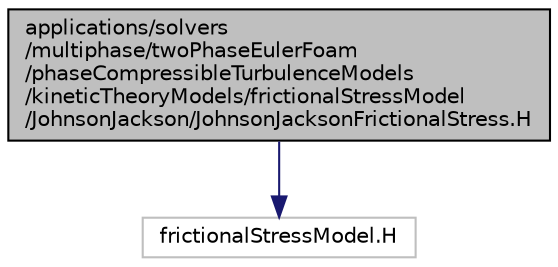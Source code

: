 digraph "applications/solvers/multiphase/twoPhaseEulerFoam/phaseCompressibleTurbulenceModels/kineticTheoryModels/frictionalStressModel/JohnsonJackson/JohnsonJacksonFrictionalStress.H"
{
  bgcolor="transparent";
  edge [fontname="Helvetica",fontsize="10",labelfontname="Helvetica",labelfontsize="10"];
  node [fontname="Helvetica",fontsize="10",shape=record];
  Node1 [label="applications/solvers\l/multiphase/twoPhaseEulerFoam\l/phaseCompressibleTurbulenceModels\l/kineticTheoryModels/frictionalStressModel\l/JohnsonJackson/JohnsonJacksonFrictionalStress.H",height=0.2,width=0.4,color="black", fillcolor="grey75", style="filled" fontcolor="black"];
  Node1 -> Node2 [color="midnightblue",fontsize="10",style="solid",fontname="Helvetica"];
  Node2 [label="frictionalStressModel.H",height=0.2,width=0.4,color="grey75"];
}
